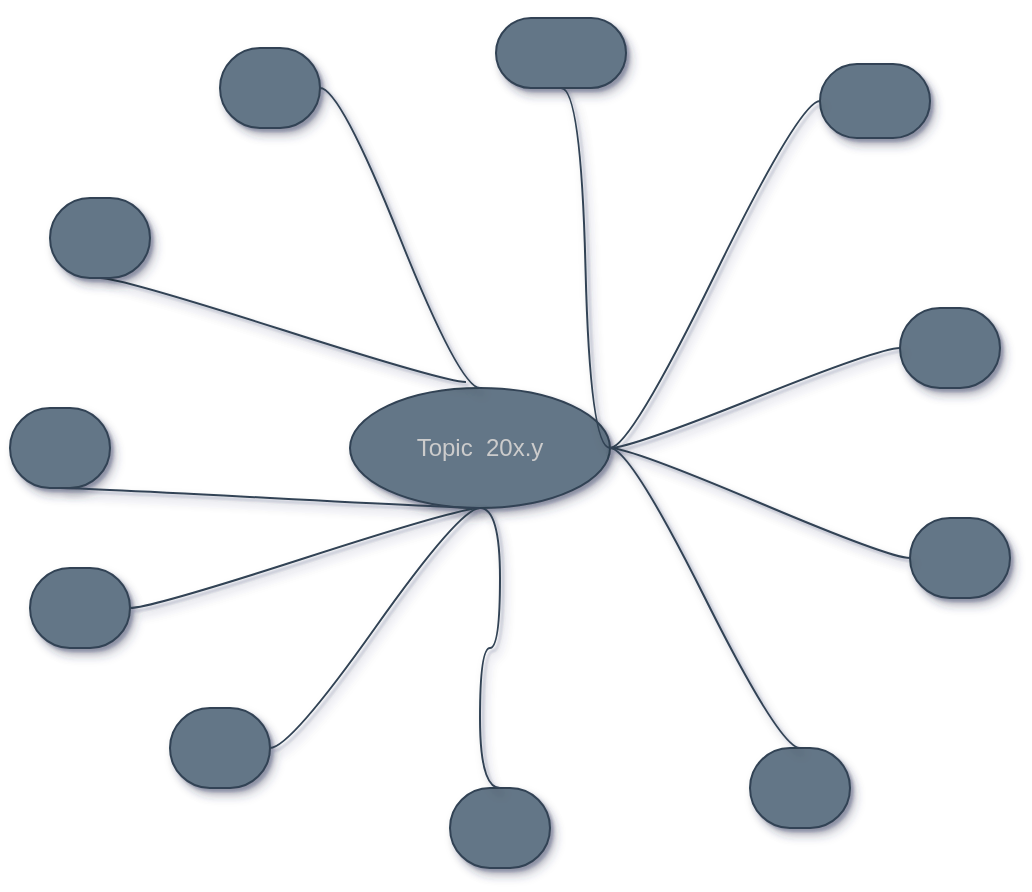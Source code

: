 <mxfile>
    <diagram id="bvMxqJy8REenpndCrTQX" name="Page-1">
        <mxGraphModel dx="818" dy="1702" grid="1" gridSize="10" guides="1" tooltips="1" connect="1" arrows="1" fold="1" page="1" pageScale="1" pageWidth="850" pageHeight="1100" background="none" math="0" shadow="1">
            <root>
                <mxCell id="0"/>
                <mxCell id="1" parent="0"/>
                <mxCell id="8" value="Topic&amp;nbsp; 20x.y" style="ellipse;whiteSpace=wrap;html=1;align=center;treeFolding=1;treeMoving=1;newEdgeStyle={&quot;edgeStyle&quot;:&quot;entityRelationEdgeStyle&quot;,&quot;startArrow&quot;:&quot;none&quot;,&quot;endArrow&quot;:&quot;none&quot;,&quot;segment&quot;:10,&quot;curved&quot;:1};fillColor=#647687;fontColor=#CCCCCC;strokeColor=#314354;shadow=1;sketch=0;" parent="1" vertex="1">
                    <mxGeometry x="320" y="-515" width="130" height="60" as="geometry"/>
                </mxCell>
                <mxCell id="74" value="" style="whiteSpace=wrap;html=1;rounded=1;arcSize=50;align=center;verticalAlign=middle;strokeWidth=1;autosize=1;spacing=4;treeFolding=1;treeMoving=1;newEdgeStyle={&quot;edgeStyle&quot;:&quot;entityRelationEdgeStyle&quot;,&quot;startArrow&quot;:&quot;none&quot;,&quot;endArrow&quot;:&quot;none&quot;,&quot;segment&quot;:10,&quot;curved&quot;:1};fillColor=#647687;fontColor=#CCCCCC;strokeColor=#314354;shadow=1;sketch=0;" parent="1" vertex="1">
                    <mxGeometry x="160" y="-425" width="50" height="40" as="geometry"/>
                </mxCell>
                <mxCell id="75" value="" style="edgeStyle=entityRelationEdgeStyle;startArrow=none;endArrow=none;segment=10;curved=1;exitX=0.5;exitY=1;exitDx=0;exitDy=0;fillColor=#647687;strokeColor=#314354;shadow=1;fontColor=#CCCCCC;sketch=0;entryX=1;entryY=0.5;entryDx=0;entryDy=0;" parent="1" source="8" target="74" edge="1">
                    <mxGeometry relative="1" as="geometry">
                        <mxPoint x="329.02" y="-415" as="sourcePoint"/>
                    </mxGeometry>
                </mxCell>
                <mxCell id="78" value="&lt;pre style=&quot;box-sizing: border-box ; font-family: , , &amp;#34;sf mono&amp;#34; , &amp;#34;menlo&amp;#34; , &amp;#34;consolas&amp;#34; , &amp;#34;liberation mono&amp;#34; , monospace ; font-size: 13.6px ; margin-top: 0px ; margin-bottom: 0px ; overflow-wrap: normal ; padding: 16px ; overflow: auto ; line-height: 1.45 ; border-radius: 6px ; word-break: normal ; color: rgb(201 , 209 , 217)&quot;&gt;&lt;br&gt;&lt;/pre&gt;" style="whiteSpace=wrap;html=1;rounded=1;arcSize=50;align=center;verticalAlign=middle;strokeWidth=1;autosize=1;spacing=4;treeFolding=1;treeMoving=1;newEdgeStyle={&quot;edgeStyle&quot;:&quot;entityRelationEdgeStyle&quot;,&quot;startArrow&quot;:&quot;none&quot;,&quot;endArrow&quot;:&quot;none&quot;,&quot;segment&quot;:10,&quot;curved&quot;:1};fillColor=#647687;fontColor=#CCCCCC;strokeColor=#314354;shadow=1;sketch=0;" parent="1" vertex="1">
                    <mxGeometry x="393" y="-700" width="65" height="35" as="geometry"/>
                </mxCell>
                <mxCell id="79" value="" style="edgeStyle=entityRelationEdgeStyle;startArrow=none;endArrow=none;segment=10;curved=1;exitX=1;exitY=0.5;exitDx=0;exitDy=0;fillColor=#647687;strokeColor=#314354;fontColor=#CCCCCC;shadow=1;sketch=0;entryX=0.5;entryY=1;entryDx=0;entryDy=0;" parent="1" source="8" target="78" edge="1">
                    <mxGeometry relative="1" as="geometry">
                        <mxPoint x="500" y="-465" as="sourcePoint"/>
                    </mxGeometry>
                </mxCell>
                <mxCell id="82" value="" style="edgeStyle=entityRelationEdgeStyle;startArrow=none;endArrow=none;segment=10;curved=1;exitX=0.446;exitY=-0.05;exitDx=0;exitDy=0;fillColor=#647687;strokeColor=#314354;shadow=1;fontColor=#CCCCCC;sketch=0;entryX=0.5;entryY=1;entryDx=0;entryDy=0;exitPerimeter=0;" parent="1" source="8" target="106" edge="1">
                    <mxGeometry relative="1" as="geometry">
                        <mxPoint x="490" y="-435" as="sourcePoint"/>
                        <mxPoint x="180" y="-570" as="targetPoint"/>
                    </mxGeometry>
                </mxCell>
                <mxCell id="83" value="&lt;pre style=&quot;box-sizing: border-box ; font-family: , , &amp;#34;sf mono&amp;#34; , &amp;#34;menlo&amp;#34; , &amp;#34;consolas&amp;#34; , &amp;#34;liberation mono&amp;#34; , monospace ; font-size: 13.6px ; margin-top: 0px ; margin-bottom: 0px ; overflow-wrap: normal ; padding: 16px ; overflow: auto ; line-height: 1.45 ; border-radius: 6px ; word-break: normal ; color: rgb(201 , 209 , 217)&quot;&gt;&lt;br&gt;&lt;/pre&gt;" style="whiteSpace=wrap;html=1;rounded=1;arcSize=50;align=center;verticalAlign=middle;strokeWidth=1;autosize=1;spacing=4;treeFolding=1;treeMoving=1;newEdgeStyle={&quot;edgeStyle&quot;:&quot;entityRelationEdgeStyle&quot;,&quot;startArrow&quot;:&quot;none&quot;,&quot;endArrow&quot;:&quot;none&quot;,&quot;segment&quot;:10,&quot;curved&quot;:1};fillColor=#647687;fontColor=#CCCCCC;strokeColor=#314354;shadow=1;sketch=0;" parent="1" vertex="1">
                    <mxGeometry x="555" y="-677" width="55" height="37" as="geometry"/>
                </mxCell>
                <mxCell id="84" value="" style="edgeStyle=entityRelationEdgeStyle;startArrow=none;endArrow=none;segment=10;curved=1;fillColor=#647687;strokeColor=#314354;shadow=1;fontColor=#CCCCCC;sketch=0;" parent="1" source="8" target="83" edge="1">
                    <mxGeometry relative="1" as="geometry">
                        <mxPoint x="400.962" y="-456.213" as="sourcePoint"/>
                    </mxGeometry>
                </mxCell>
                <mxCell id="85" value="" style="whiteSpace=wrap;html=1;rounded=1;arcSize=50;align=center;verticalAlign=middle;strokeWidth=1;autosize=1;spacing=4;treeFolding=1;treeMoving=1;newEdgeStyle={&quot;edgeStyle&quot;:&quot;entityRelationEdgeStyle&quot;,&quot;startArrow&quot;:&quot;none&quot;,&quot;endArrow&quot;:&quot;none&quot;,&quot;segment&quot;:10,&quot;curved&quot;:1};fillColor=#647687;fontColor=#CCCCCC;strokeColor=#314354;shadow=1;sketch=0;" parent="1" vertex="1">
                    <mxGeometry x="370" y="-315" width="50" height="40" as="geometry"/>
                </mxCell>
                <mxCell id="86" value="" style="edgeStyle=entityRelationEdgeStyle;startArrow=none;endArrow=none;segment=10;curved=1;exitX=0.5;exitY=1;exitDx=0;exitDy=0;fillColor=#647687;strokeColor=#314354;shadow=1;fontColor=#CCCCCC;sketch=0;entryX=0.5;entryY=0;entryDx=0;entryDy=0;" parent="1" source="8" target="85" edge="1">
                    <mxGeometry relative="1" as="geometry">
                        <mxPoint x="400.962" y="-456.213" as="sourcePoint"/>
                    </mxGeometry>
                </mxCell>
                <mxCell id="88" value="" style="whiteSpace=wrap;html=1;rounded=1;arcSize=50;align=center;verticalAlign=middle;strokeWidth=1;autosize=1;spacing=4;treeFolding=1;treeMoving=1;newEdgeStyle={&quot;edgeStyle&quot;:&quot;entityRelationEdgeStyle&quot;,&quot;startArrow&quot;:&quot;none&quot;,&quot;endArrow&quot;:&quot;none&quot;,&quot;segment&quot;:10,&quot;curved&quot;:1};fillColor=#647687;fontColor=#CCCCCC;strokeColor=#314354;shadow=1;sketch=0;" parent="1" vertex="1">
                    <mxGeometry x="600" y="-450" width="50" height="40" as="geometry"/>
                </mxCell>
                <mxCell id="89" value="" style="edgeStyle=entityRelationEdgeStyle;startArrow=none;endArrow=none;segment=10;curved=1;exitX=1;exitY=0.5;exitDx=0;exitDy=0;fillColor=#647687;strokeColor=#314354;shadow=1;fontColor=#CCCCCC;sketch=0;" parent="1" source="8" target="88" edge="1">
                    <mxGeometry relative="1" as="geometry">
                        <mxPoint x="390.002" y="-331.213" as="sourcePoint"/>
                    </mxGeometry>
                </mxCell>
                <mxCell id="93" value="" style="whiteSpace=wrap;html=1;rounded=1;arcSize=50;align=center;verticalAlign=middle;strokeWidth=1;autosize=1;spacing=4;treeFolding=1;treeMoving=1;newEdgeStyle={&quot;edgeStyle&quot;:&quot;entityRelationEdgeStyle&quot;,&quot;startArrow&quot;:&quot;none&quot;,&quot;endArrow&quot;:&quot;none&quot;,&quot;segment&quot;:10,&quot;curved&quot;:1};fillColor=#647687;fontColor=#CCCCCC;strokeColor=#314354;shadow=1;sketch=0;" parent="1" vertex="1">
                    <mxGeometry x="595" y="-555" width="50" height="40" as="geometry"/>
                </mxCell>
                <mxCell id="94" value="" style="edgeStyle=entityRelationEdgeStyle;startArrow=none;endArrow=none;segment=10;curved=1;exitX=1;exitY=0.5;exitDx=0;exitDy=0;fillColor=#647687;strokeColor=#314354;shadow=1;fontColor=#CCCCCC;sketch=0;" parent="1" source="8" target="93" edge="1">
                    <mxGeometry relative="1" as="geometry">
                        <mxPoint x="410.962" y="-446.213" as="sourcePoint"/>
                    </mxGeometry>
                </mxCell>
                <mxCell id="96" value="" style="whiteSpace=wrap;html=1;rounded=1;arcSize=50;align=center;verticalAlign=middle;strokeWidth=1;autosize=1;spacing=4;treeFolding=1;treeMoving=1;newEdgeStyle={&quot;edgeStyle&quot;:&quot;entityRelationEdgeStyle&quot;,&quot;startArrow&quot;:&quot;none&quot;,&quot;endArrow&quot;:&quot;none&quot;,&quot;segment&quot;:10,&quot;curved&quot;:1};fillColor=#647687;fontColor=#CCCCCC;strokeColor=#314354;shadow=1;sketch=0;" parent="1" vertex="1">
                    <mxGeometry x="520.0" y="-335" width="50" height="40" as="geometry"/>
                </mxCell>
                <mxCell id="97" value="" style="edgeStyle=entityRelationEdgeStyle;startArrow=none;endArrow=none;segment=10;curved=1;exitX=1;exitY=0.5;exitDx=0;exitDy=0;fillColor=#647687;strokeColor=#314354;shadow=1;fontColor=#CCCCCC;sketch=0;entryX=0.5;entryY=0;entryDx=0;entryDy=0;" parent="1" source="8" target="96" edge="1">
                    <mxGeometry relative="1" as="geometry">
                        <mxPoint x="400.962" y="-456.213" as="sourcePoint"/>
                    </mxGeometry>
                </mxCell>
                <mxCell id="99" value="" style="whiteSpace=wrap;html=1;rounded=1;arcSize=50;align=center;verticalAlign=middle;strokeWidth=1;autosize=1;spacing=4;treeFolding=1;treeMoving=1;newEdgeStyle={&quot;edgeStyle&quot;:&quot;entityRelationEdgeStyle&quot;,&quot;startArrow&quot;:&quot;none&quot;,&quot;endArrow&quot;:&quot;none&quot;,&quot;segment&quot;:10,&quot;curved&quot;:1};fillColor=#647687;fontColor=#CCCCCC;strokeColor=#314354;shadow=1;sketch=0;" parent="1" vertex="1">
                    <mxGeometry x="230" y="-355" width="50" height="40" as="geometry"/>
                </mxCell>
                <mxCell id="100" value="" style="edgeStyle=entityRelationEdgeStyle;startArrow=none;endArrow=none;segment=10;curved=1;exitX=0.5;exitY=1;exitDx=0;exitDy=0;fillColor=#647687;strokeColor=#314354;shadow=1;fontColor=#CCCCCC;sketch=0;entryX=1;entryY=0.5;entryDx=0;entryDy=0;" parent="1" source="8" target="99" edge="1">
                    <mxGeometry relative="1" as="geometry">
                        <mxPoint x="320" y="-465" as="sourcePoint"/>
                    </mxGeometry>
                </mxCell>
                <mxCell id="102" value="" style="whiteSpace=wrap;html=1;rounded=1;arcSize=50;align=center;verticalAlign=middle;strokeWidth=1;autosize=1;spacing=4;treeFolding=1;treeMoving=1;newEdgeStyle={&quot;edgeStyle&quot;:&quot;entityRelationEdgeStyle&quot;,&quot;startArrow&quot;:&quot;none&quot;,&quot;endArrow&quot;:&quot;none&quot;,&quot;segment&quot;:10,&quot;curved&quot;:1};fillColor=#647687;fontColor=#CCCCCC;strokeColor=#314354;shadow=1;sketch=0;" parent="1" vertex="1">
                    <mxGeometry x="150" y="-505" width="50" height="40" as="geometry"/>
                </mxCell>
                <mxCell id="103" value="" style="edgeStyle=entityRelationEdgeStyle;startArrow=none;endArrow=none;segment=10;curved=1;exitX=0.5;exitY=1;exitDx=0;exitDy=0;fillColor=#647687;strokeColor=#314354;shadow=1;fontColor=#CCCCCC;sketch=0;entryX=0.5;entryY=1;entryDx=0;entryDy=0;" parent="1" source="8" target="102" edge="1">
                    <mxGeometry relative="1" as="geometry">
                        <mxPoint x="330" y="-455" as="sourcePoint"/>
                    </mxGeometry>
                </mxCell>
                <mxCell id="104" value="" style="whiteSpace=wrap;html=1;rounded=1;arcSize=50;align=center;verticalAlign=middle;strokeWidth=1;autosize=1;spacing=4;treeFolding=1;treeMoving=1;newEdgeStyle={&quot;edgeStyle&quot;:&quot;entityRelationEdgeStyle&quot;,&quot;startArrow&quot;:&quot;none&quot;,&quot;endArrow&quot;:&quot;none&quot;,&quot;segment&quot;:10,&quot;curved&quot;:1};fillColor=#647687;fontColor=#CCCCCC;strokeColor=#314354;shadow=1;sketch=0;" parent="1" vertex="1">
                    <mxGeometry x="255" y="-685" width="50" height="40" as="geometry"/>
                </mxCell>
                <mxCell id="105" value="" style="edgeStyle=entityRelationEdgeStyle;startArrow=none;endArrow=none;segment=10;curved=1;exitX=0.5;exitY=0;exitDx=0;exitDy=0;fillColor=#647687;strokeColor=#314354;shadow=1;fontColor=#CCCCCC;sketch=0;entryX=1;entryY=0.5;entryDx=0;entryDy=0;" parent="1" source="8" target="104" edge="1">
                    <mxGeometry relative="1" as="geometry">
                        <mxPoint x="340" y="-445" as="sourcePoint"/>
                    </mxGeometry>
                </mxCell>
                <mxCell id="106" value="" style="whiteSpace=wrap;html=1;rounded=1;arcSize=50;align=center;verticalAlign=middle;strokeWidth=1;autosize=1;spacing=4;treeFolding=1;treeMoving=1;newEdgeStyle={&quot;edgeStyle&quot;:&quot;entityRelationEdgeStyle&quot;,&quot;startArrow&quot;:&quot;none&quot;,&quot;endArrow&quot;:&quot;none&quot;,&quot;segment&quot;:10,&quot;curved&quot;:1};fillColor=#647687;fontColor=#CCCCCC;strokeColor=#314354;shadow=1;sketch=0;" vertex="1" parent="1">
                    <mxGeometry x="170" y="-610" width="50" height="40" as="geometry"/>
                </mxCell>
            </root>
        </mxGraphModel>
    </diagram>
</mxfile>